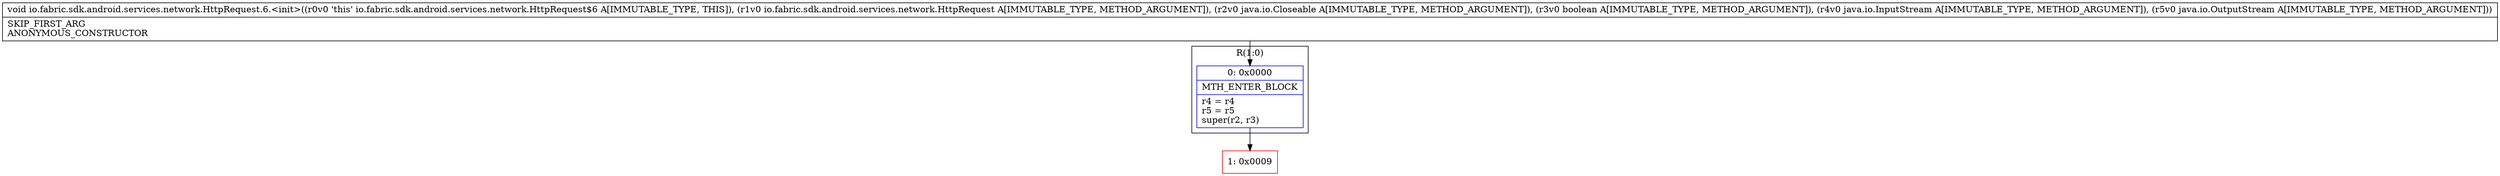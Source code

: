 digraph "CFG forio.fabric.sdk.android.services.network.HttpRequest.6.\<init\>(Lio\/fabric\/sdk\/android\/services\/network\/HttpRequest;Ljava\/io\/Closeable;ZLjava\/io\/InputStream;Ljava\/io\/OutputStream;)V" {
subgraph cluster_Region_1873748425 {
label = "R(1:0)";
node [shape=record,color=blue];
Node_0 [shape=record,label="{0\:\ 0x0000|MTH_ENTER_BLOCK\l|r4 = r4\lr5 = r5\lsuper(r2, r3)\l}"];
}
Node_1 [shape=record,color=red,label="{1\:\ 0x0009}"];
MethodNode[shape=record,label="{void io.fabric.sdk.android.services.network.HttpRequest.6.\<init\>((r0v0 'this' io.fabric.sdk.android.services.network.HttpRequest$6 A[IMMUTABLE_TYPE, THIS]), (r1v0 io.fabric.sdk.android.services.network.HttpRequest A[IMMUTABLE_TYPE, METHOD_ARGUMENT]), (r2v0 java.io.Closeable A[IMMUTABLE_TYPE, METHOD_ARGUMENT]), (r3v0 boolean A[IMMUTABLE_TYPE, METHOD_ARGUMENT]), (r4v0 java.io.InputStream A[IMMUTABLE_TYPE, METHOD_ARGUMENT]), (r5v0 java.io.OutputStream A[IMMUTABLE_TYPE, METHOD_ARGUMENT]))  | SKIP_FIRST_ARG\lANONYMOUS_CONSTRUCTOR\l}"];
MethodNode -> Node_0;
Node_0 -> Node_1;
}

